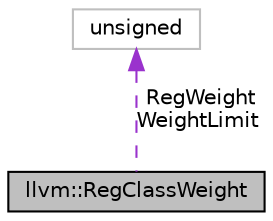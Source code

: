 digraph "llvm::RegClassWeight"
{
 // LATEX_PDF_SIZE
  bgcolor="transparent";
  edge [fontname="Helvetica",fontsize="10",labelfontname="Helvetica",labelfontsize="10"];
  node [fontname="Helvetica",fontsize="10",shape=record];
  Node1 [label="llvm::RegClassWeight",height=0.2,width=0.4,color="black", fillcolor="grey75", style="filled", fontcolor="black",tooltip="Each TargetRegisterClass has a per register weight, and weight limit which must be less than the limi..."];
  Node2 -> Node1 [dir="back",color="darkorchid3",fontsize="10",style="dashed",label=" RegWeight\nWeightLimit" ,fontname="Helvetica"];
  Node2 [label="unsigned",height=0.2,width=0.4,color="grey75",tooltip=" "];
}
